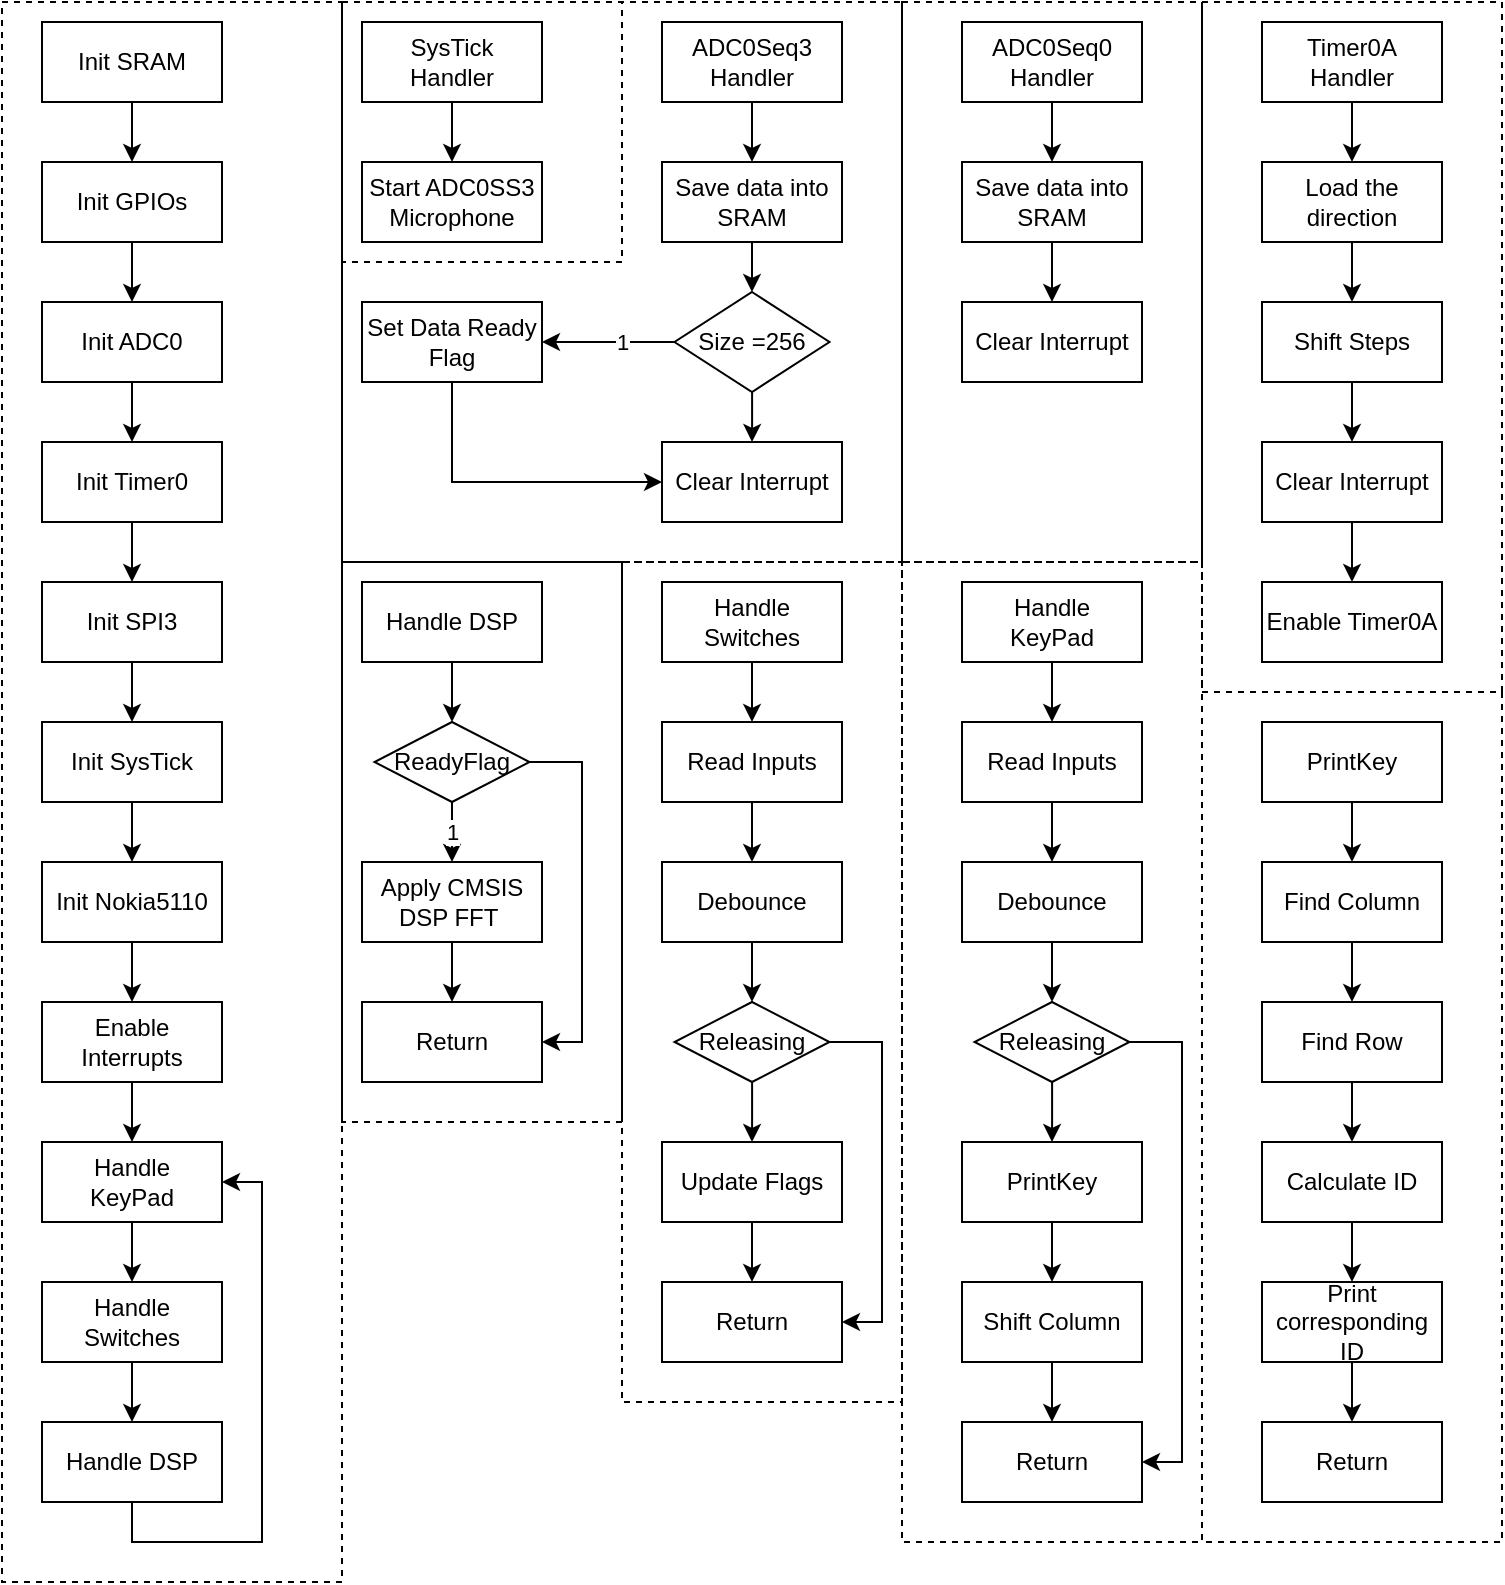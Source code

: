 <mxfile version="16.4.2" type="device"><diagram id="PGXx2PeJQNIWU6TPqvMB" name="Page-1"><mxGraphModel dx="1038" dy="579" grid="1" gridSize="10" guides="1" tooltips="1" connect="1" arrows="1" fold="1" page="1" pageScale="1" pageWidth="827" pageHeight="1169" math="0" shadow="0"><root><mxCell id="0"/><mxCell id="1" parent="0"/><mxCell id="sniQD_dFujfMVxcweONA-14" style="edgeStyle=orthogonalEdgeStyle;rounded=0;orthogonalLoop=1;jettySize=auto;html=1;entryX=0.5;entryY=0;entryDx=0;entryDy=0;" edge="1" parent="1" source="sniQD_dFujfMVxcweONA-1" target="sniQD_dFujfMVxcweONA-2"><mxGeometry relative="1" as="geometry"/></mxCell><mxCell id="sniQD_dFujfMVxcweONA-1" value="Init SRAM" style="rounded=0;whiteSpace=wrap;html=1;" vertex="1" parent="1"><mxGeometry x="20" y="10" width="90" height="40" as="geometry"/></mxCell><mxCell id="sniQD_dFujfMVxcweONA-15" style="edgeStyle=orthogonalEdgeStyle;rounded=0;orthogonalLoop=1;jettySize=auto;html=1;entryX=0.5;entryY=0;entryDx=0;entryDy=0;" edge="1" parent="1" source="sniQD_dFujfMVxcweONA-2" target="sniQD_dFujfMVxcweONA-3"><mxGeometry relative="1" as="geometry"/></mxCell><mxCell id="sniQD_dFujfMVxcweONA-2" value="Init GPIOs" style="rounded=0;whiteSpace=wrap;html=1;" vertex="1" parent="1"><mxGeometry x="20" y="80" width="90" height="40" as="geometry"/></mxCell><mxCell id="sniQD_dFujfMVxcweONA-16" style="edgeStyle=orthogonalEdgeStyle;rounded=0;orthogonalLoop=1;jettySize=auto;html=1;entryX=0.5;entryY=0;entryDx=0;entryDy=0;" edge="1" parent="1" source="sniQD_dFujfMVxcweONA-3" target="sniQD_dFujfMVxcweONA-4"><mxGeometry relative="1" as="geometry"/></mxCell><mxCell id="sniQD_dFujfMVxcweONA-3" value="Init ADC0" style="rounded=0;whiteSpace=wrap;html=1;" vertex="1" parent="1"><mxGeometry x="20" y="150" width="90" height="40" as="geometry"/></mxCell><mxCell id="sniQD_dFujfMVxcweONA-17" style="edgeStyle=orthogonalEdgeStyle;rounded=0;orthogonalLoop=1;jettySize=auto;html=1;entryX=0.5;entryY=0;entryDx=0;entryDy=0;" edge="1" parent="1" source="sniQD_dFujfMVxcweONA-4" target="sniQD_dFujfMVxcweONA-5"><mxGeometry relative="1" as="geometry"/></mxCell><mxCell id="sniQD_dFujfMVxcweONA-4" value="Init Timer0" style="rounded=0;whiteSpace=wrap;html=1;" vertex="1" parent="1"><mxGeometry x="20" y="220" width="90" height="40" as="geometry"/></mxCell><mxCell id="sniQD_dFujfMVxcweONA-18" style="edgeStyle=orthogonalEdgeStyle;rounded=0;orthogonalLoop=1;jettySize=auto;html=1;entryX=0.5;entryY=0;entryDx=0;entryDy=0;" edge="1" parent="1" source="sniQD_dFujfMVxcweONA-5" target="sniQD_dFujfMVxcweONA-6"><mxGeometry relative="1" as="geometry"/></mxCell><mxCell id="sniQD_dFujfMVxcweONA-5" value="Init SPI3" style="rounded=0;whiteSpace=wrap;html=1;" vertex="1" parent="1"><mxGeometry x="20" y="290" width="90" height="40" as="geometry"/></mxCell><mxCell id="sniQD_dFujfMVxcweONA-19" style="edgeStyle=orthogonalEdgeStyle;rounded=0;orthogonalLoop=1;jettySize=auto;html=1;entryX=0.5;entryY=0;entryDx=0;entryDy=0;" edge="1" parent="1" source="sniQD_dFujfMVxcweONA-6" target="sniQD_dFujfMVxcweONA-7"><mxGeometry relative="1" as="geometry"/></mxCell><mxCell id="sniQD_dFujfMVxcweONA-6" value="Init SysTick" style="rounded=0;whiteSpace=wrap;html=1;" vertex="1" parent="1"><mxGeometry x="20" y="360" width="90" height="40" as="geometry"/></mxCell><mxCell id="sniQD_dFujfMVxcweONA-20" style="edgeStyle=orthogonalEdgeStyle;rounded=0;orthogonalLoop=1;jettySize=auto;html=1;entryX=0.5;entryY=0;entryDx=0;entryDy=0;" edge="1" parent="1" source="sniQD_dFujfMVxcweONA-7" target="sniQD_dFujfMVxcweONA-8"><mxGeometry relative="1" as="geometry"/></mxCell><mxCell id="sniQD_dFujfMVxcweONA-7" value="Init Nokia5110" style="rounded=0;whiteSpace=wrap;html=1;" vertex="1" parent="1"><mxGeometry x="20" y="430" width="90" height="40" as="geometry"/></mxCell><mxCell id="sniQD_dFujfMVxcweONA-21" style="edgeStyle=orthogonalEdgeStyle;rounded=0;orthogonalLoop=1;jettySize=auto;html=1;entryX=0.5;entryY=0;entryDx=0;entryDy=0;" edge="1" parent="1" source="sniQD_dFujfMVxcweONA-8" target="sniQD_dFujfMVxcweONA-9"><mxGeometry relative="1" as="geometry"/></mxCell><mxCell id="sniQD_dFujfMVxcweONA-8" value="Enable Interrupts" style="rounded=0;whiteSpace=wrap;html=1;" vertex="1" parent="1"><mxGeometry x="20" y="500" width="90" height="40" as="geometry"/></mxCell><mxCell id="sniQD_dFujfMVxcweONA-22" style="edgeStyle=orthogonalEdgeStyle;rounded=0;orthogonalLoop=1;jettySize=auto;html=1;entryX=0.5;entryY=0;entryDx=0;entryDy=0;" edge="1" parent="1" source="sniQD_dFujfMVxcweONA-9" target="sniQD_dFujfMVxcweONA-10"><mxGeometry relative="1" as="geometry"/></mxCell><mxCell id="sniQD_dFujfMVxcweONA-9" value="Handle &lt;br&gt;KeyPad" style="rounded=0;whiteSpace=wrap;html=1;" vertex="1" parent="1"><mxGeometry x="20" y="570" width="90" height="40" as="geometry"/></mxCell><mxCell id="sniQD_dFujfMVxcweONA-23" style="edgeStyle=orthogonalEdgeStyle;rounded=0;orthogonalLoop=1;jettySize=auto;html=1;entryX=0.5;entryY=0;entryDx=0;entryDy=0;" edge="1" parent="1" source="sniQD_dFujfMVxcweONA-10" target="sniQD_dFujfMVxcweONA-11"><mxGeometry relative="1" as="geometry"/></mxCell><mxCell id="sniQD_dFujfMVxcweONA-10" value="Handle &lt;br&gt;Switches" style="rounded=0;whiteSpace=wrap;html=1;" vertex="1" parent="1"><mxGeometry x="20" y="640" width="90" height="40" as="geometry"/></mxCell><mxCell id="sniQD_dFujfMVxcweONA-12" style="edgeStyle=orthogonalEdgeStyle;rounded=0;orthogonalLoop=1;jettySize=auto;html=1;" edge="1" parent="1" source="sniQD_dFujfMVxcweONA-11"><mxGeometry relative="1" as="geometry"><mxPoint x="110" y="590" as="targetPoint"/><Array as="points"><mxPoint x="65" y="770"/><mxPoint x="130" y="770"/><mxPoint x="130" y="590"/></Array></mxGeometry></mxCell><mxCell id="sniQD_dFujfMVxcweONA-11" value="Handle DSP" style="rounded=0;whiteSpace=wrap;html=1;" vertex="1" parent="1"><mxGeometry x="20" y="710" width="90" height="40" as="geometry"/></mxCell><mxCell id="sniQD_dFujfMVxcweONA-29" style="edgeStyle=orthogonalEdgeStyle;rounded=0;orthogonalLoop=1;jettySize=auto;html=1;entryX=0.5;entryY=0;entryDx=0;entryDy=0;" edge="1" parent="1" source="sniQD_dFujfMVxcweONA-24" target="sniQD_dFujfMVxcweONA-28"><mxGeometry relative="1" as="geometry"/></mxCell><mxCell id="sniQD_dFujfMVxcweONA-24" value="ADC0Seq3&lt;br&gt;Handler" style="rounded=0;whiteSpace=wrap;html=1;" vertex="1" parent="1"><mxGeometry x="330" y="10" width="90" height="40" as="geometry"/></mxCell><mxCell id="sniQD_dFujfMVxcweONA-27" style="edgeStyle=orthogonalEdgeStyle;rounded=0;orthogonalLoop=1;jettySize=auto;html=1;entryX=0.5;entryY=0;entryDx=0;entryDy=0;" edge="1" parent="1" source="sniQD_dFujfMVxcweONA-25" target="sniQD_dFujfMVxcweONA-26"><mxGeometry relative="1" as="geometry"/></mxCell><mxCell id="sniQD_dFujfMVxcweONA-25" value="SysTick &lt;br&gt;Handler" style="rounded=0;whiteSpace=wrap;html=1;" vertex="1" parent="1"><mxGeometry x="180" y="10" width="90" height="40" as="geometry"/></mxCell><mxCell id="sniQD_dFujfMVxcweONA-26" value="Start ADC0SS3&lt;br&gt;Microphone" style="rounded=0;whiteSpace=wrap;html=1;" vertex="1" parent="1"><mxGeometry x="180" y="80" width="90" height="40" as="geometry"/></mxCell><mxCell id="sniQD_dFujfMVxcweONA-31" style="edgeStyle=orthogonalEdgeStyle;rounded=0;orthogonalLoop=1;jettySize=auto;html=1;entryX=0.5;entryY=0;entryDx=0;entryDy=0;" edge="1" parent="1" source="sniQD_dFujfMVxcweONA-28" target="sniQD_dFujfMVxcweONA-30"><mxGeometry relative="1" as="geometry"/></mxCell><mxCell id="sniQD_dFujfMVxcweONA-28" value="Save data into SRAM" style="rounded=0;whiteSpace=wrap;html=1;" vertex="1" parent="1"><mxGeometry x="330" y="80" width="90" height="40" as="geometry"/></mxCell><mxCell id="sniQD_dFujfMVxcweONA-33" style="edgeStyle=orthogonalEdgeStyle;rounded=0;orthogonalLoop=1;jettySize=auto;html=1;entryX=0.5;entryY=0;entryDx=0;entryDy=0;" edge="1" parent="1" source="sniQD_dFujfMVxcweONA-30" target="sniQD_dFujfMVxcweONA-32"><mxGeometry relative="1" as="geometry"/></mxCell><mxCell id="sniQD_dFujfMVxcweONA-35" value="1" style="edgeStyle=orthogonalEdgeStyle;rounded=0;orthogonalLoop=1;jettySize=auto;html=1;entryX=1;entryY=0.5;entryDx=0;entryDy=0;" edge="1" parent="1" source="sniQD_dFujfMVxcweONA-30" target="sniQD_dFujfMVxcweONA-34"><mxGeometry x="-0.207" relative="1" as="geometry"><mxPoint as="offset"/></mxGeometry></mxCell><mxCell id="sniQD_dFujfMVxcweONA-30" value="Size =256" style="rhombus;whiteSpace=wrap;html=1;" vertex="1" parent="1"><mxGeometry x="336.25" y="145" width="77.5" height="50" as="geometry"/></mxCell><mxCell id="sniQD_dFujfMVxcweONA-32" value="Clear Interrupt" style="rounded=0;whiteSpace=wrap;html=1;" vertex="1" parent="1"><mxGeometry x="330" y="220" width="90" height="40" as="geometry"/></mxCell><mxCell id="sniQD_dFujfMVxcweONA-36" style="edgeStyle=orthogonalEdgeStyle;rounded=0;orthogonalLoop=1;jettySize=auto;html=1;entryX=0;entryY=0.5;entryDx=0;entryDy=0;" edge="1" parent="1" source="sniQD_dFujfMVxcweONA-34" target="sniQD_dFujfMVxcweONA-32"><mxGeometry relative="1" as="geometry"><Array as="points"><mxPoint x="225" y="240"/></Array></mxGeometry></mxCell><mxCell id="sniQD_dFujfMVxcweONA-34" value="Set Data Ready Flag" style="rounded=0;whiteSpace=wrap;html=1;" vertex="1" parent="1"><mxGeometry x="180" y="150" width="90" height="40" as="geometry"/></mxCell><mxCell id="sniQD_dFujfMVxcweONA-39" style="edgeStyle=orthogonalEdgeStyle;rounded=0;orthogonalLoop=1;jettySize=auto;html=1;entryX=0.5;entryY=0;entryDx=0;entryDy=0;" edge="1" parent="1" source="sniQD_dFujfMVxcweONA-37" target="sniQD_dFujfMVxcweONA-38"><mxGeometry relative="1" as="geometry"/></mxCell><mxCell id="sniQD_dFujfMVxcweONA-37" value="ADC0Seq0&lt;br&gt;Handler" style="rounded=0;whiteSpace=wrap;html=1;" vertex="1" parent="1"><mxGeometry x="480" y="10" width="90" height="40" as="geometry"/></mxCell><mxCell id="sniQD_dFujfMVxcweONA-41" style="edgeStyle=orthogonalEdgeStyle;rounded=0;orthogonalLoop=1;jettySize=auto;html=1;entryX=0.5;entryY=0;entryDx=0;entryDy=0;" edge="1" parent="1" source="sniQD_dFujfMVxcweONA-38" target="sniQD_dFujfMVxcweONA-40"><mxGeometry relative="1" as="geometry"/></mxCell><mxCell id="sniQD_dFujfMVxcweONA-38" value="Save data into SRAM" style="rounded=0;whiteSpace=wrap;html=1;" vertex="1" parent="1"><mxGeometry x="480" y="80" width="90" height="40" as="geometry"/></mxCell><mxCell id="sniQD_dFujfMVxcweONA-40" value="Clear Interrupt" style="rounded=0;whiteSpace=wrap;html=1;" vertex="1" parent="1"><mxGeometry x="480" y="150" width="90" height="40" as="geometry"/></mxCell><mxCell id="sniQD_dFujfMVxcweONA-44" style="edgeStyle=orthogonalEdgeStyle;rounded=0;orthogonalLoop=1;jettySize=auto;html=1;entryX=0.5;entryY=0;entryDx=0;entryDy=0;" edge="1" parent="1" source="sniQD_dFujfMVxcweONA-42" target="sniQD_dFujfMVxcweONA-43"><mxGeometry relative="1" as="geometry"/></mxCell><mxCell id="sniQD_dFujfMVxcweONA-42" value="Timer0A Handler" style="rounded=0;whiteSpace=wrap;html=1;" vertex="1" parent="1"><mxGeometry x="630" y="10" width="90" height="40" as="geometry"/></mxCell><mxCell id="sniQD_dFujfMVxcweONA-46" style="edgeStyle=orthogonalEdgeStyle;rounded=0;orthogonalLoop=1;jettySize=auto;html=1;entryX=0.5;entryY=0;entryDx=0;entryDy=0;" edge="1" parent="1" source="sniQD_dFujfMVxcweONA-43" target="sniQD_dFujfMVxcweONA-45"><mxGeometry relative="1" as="geometry"/></mxCell><mxCell id="sniQD_dFujfMVxcweONA-43" value="Load the direction" style="rounded=0;whiteSpace=wrap;html=1;" vertex="1" parent="1"><mxGeometry x="630" y="80" width="90" height="40" as="geometry"/></mxCell><mxCell id="sniQD_dFujfMVxcweONA-49" style="edgeStyle=orthogonalEdgeStyle;rounded=0;orthogonalLoop=1;jettySize=auto;html=1;entryX=0.5;entryY=0;entryDx=0;entryDy=0;" edge="1" parent="1" source="sniQD_dFujfMVxcweONA-45" target="sniQD_dFujfMVxcweONA-47"><mxGeometry relative="1" as="geometry"/></mxCell><mxCell id="sniQD_dFujfMVxcweONA-45" value="Shift Steps" style="rounded=0;whiteSpace=wrap;html=1;" vertex="1" parent="1"><mxGeometry x="630" y="150" width="90" height="40" as="geometry"/></mxCell><mxCell id="sniQD_dFujfMVxcweONA-50" style="edgeStyle=orthogonalEdgeStyle;rounded=0;orthogonalLoop=1;jettySize=auto;html=1;entryX=0.5;entryY=0;entryDx=0;entryDy=0;" edge="1" parent="1" source="sniQD_dFujfMVxcweONA-47" target="sniQD_dFujfMVxcweONA-48"><mxGeometry relative="1" as="geometry"/></mxCell><mxCell id="sniQD_dFujfMVxcweONA-47" value="Clear Interrupt" style="rounded=0;whiteSpace=wrap;html=1;" vertex="1" parent="1"><mxGeometry x="630" y="220" width="90" height="40" as="geometry"/></mxCell><mxCell id="sniQD_dFujfMVxcweONA-48" value="Enable Timer0A" style="rounded=0;whiteSpace=wrap;html=1;" vertex="1" parent="1"><mxGeometry x="630" y="290" width="90" height="40" as="geometry"/></mxCell><mxCell id="sniQD_dFujfMVxcweONA-53" style="edgeStyle=orthogonalEdgeStyle;rounded=0;orthogonalLoop=1;jettySize=auto;html=1;entryX=0.5;entryY=0;entryDx=0;entryDy=0;" edge="1" parent="1" source="sniQD_dFujfMVxcweONA-51" target="sniQD_dFujfMVxcweONA-56"><mxGeometry relative="1" as="geometry"><mxPoint x="225" y="360" as="targetPoint"/></mxGeometry></mxCell><mxCell id="sniQD_dFujfMVxcweONA-51" value="Handle DSP" style="rounded=0;whiteSpace=wrap;html=1;" vertex="1" parent="1"><mxGeometry x="180" y="290" width="90" height="40" as="geometry"/></mxCell><mxCell id="sniQD_dFujfMVxcweONA-55" value="1" style="edgeStyle=orthogonalEdgeStyle;rounded=0;orthogonalLoop=1;jettySize=auto;html=1;entryX=0.5;entryY=0;entryDx=0;entryDy=0;exitX=0.5;exitY=1;exitDx=0;exitDy=0;" edge="1" parent="1" source="sniQD_dFujfMVxcweONA-56" target="sniQD_dFujfMVxcweONA-54"><mxGeometry relative="1" as="geometry"><mxPoint x="225" y="400" as="sourcePoint"/></mxGeometry></mxCell><mxCell id="sniQD_dFujfMVxcweONA-59" style="edgeStyle=orthogonalEdgeStyle;rounded=0;orthogonalLoop=1;jettySize=auto;html=1;entryX=0.5;entryY=0;entryDx=0;entryDy=0;" edge="1" parent="1" source="sniQD_dFujfMVxcweONA-54" target="sniQD_dFujfMVxcweONA-58"><mxGeometry relative="1" as="geometry"/></mxCell><mxCell id="sniQD_dFujfMVxcweONA-54" value="Apply CMSIS DSP FFT&amp;nbsp;" style="rounded=0;whiteSpace=wrap;html=1;" vertex="1" parent="1"><mxGeometry x="180" y="430" width="90" height="40" as="geometry"/></mxCell><mxCell id="sniQD_dFujfMVxcweONA-60" style="edgeStyle=orthogonalEdgeStyle;rounded=0;orthogonalLoop=1;jettySize=auto;html=1;entryX=1;entryY=0.5;entryDx=0;entryDy=0;" edge="1" parent="1" source="sniQD_dFujfMVxcweONA-56" target="sniQD_dFujfMVxcweONA-58"><mxGeometry relative="1" as="geometry"><Array as="points"><mxPoint x="290" y="380"/><mxPoint x="290" y="520"/></Array></mxGeometry></mxCell><mxCell id="sniQD_dFujfMVxcweONA-56" value="ReadyFlag" style="rhombus;whiteSpace=wrap;html=1;" vertex="1" parent="1"><mxGeometry x="186.25" y="360" width="77.5" height="40" as="geometry"/></mxCell><mxCell id="sniQD_dFujfMVxcweONA-58" value="Return" style="rounded=0;whiteSpace=wrap;html=1;" vertex="1" parent="1"><mxGeometry x="180" y="500" width="90" height="40" as="geometry"/></mxCell><mxCell id="sniQD_dFujfMVxcweONA-63" style="edgeStyle=orthogonalEdgeStyle;rounded=0;orthogonalLoop=1;jettySize=auto;html=1;entryX=0.5;entryY=0;entryDx=0;entryDy=0;" edge="1" parent="1" source="sniQD_dFujfMVxcweONA-61" target="sniQD_dFujfMVxcweONA-62"><mxGeometry relative="1" as="geometry"/></mxCell><mxCell id="sniQD_dFujfMVxcweONA-61" value="Handle &lt;br&gt;Switches" style="rounded=0;whiteSpace=wrap;html=1;" vertex="1" parent="1"><mxGeometry x="330" y="290" width="90" height="40" as="geometry"/></mxCell><mxCell id="sniQD_dFujfMVxcweONA-65" style="edgeStyle=orthogonalEdgeStyle;rounded=0;orthogonalLoop=1;jettySize=auto;html=1;entryX=0.5;entryY=0;entryDx=0;entryDy=0;" edge="1" parent="1" source="sniQD_dFujfMVxcweONA-62" target="sniQD_dFujfMVxcweONA-64"><mxGeometry relative="1" as="geometry"/></mxCell><mxCell id="sniQD_dFujfMVxcweONA-62" value="Read Inputs" style="rounded=0;whiteSpace=wrap;html=1;" vertex="1" parent="1"><mxGeometry x="330" y="360" width="90" height="40" as="geometry"/></mxCell><mxCell id="sniQD_dFujfMVxcweONA-69" style="edgeStyle=orthogonalEdgeStyle;rounded=0;orthogonalLoop=1;jettySize=auto;html=1;entryX=0.5;entryY=0;entryDx=0;entryDy=0;" edge="1" parent="1" source="sniQD_dFujfMVxcweONA-64" target="sniQD_dFujfMVxcweONA-67"><mxGeometry relative="1" as="geometry"/></mxCell><mxCell id="sniQD_dFujfMVxcweONA-64" value="Debounce" style="rounded=0;whiteSpace=wrap;html=1;" vertex="1" parent="1"><mxGeometry x="330" y="430" width="90" height="40" as="geometry"/></mxCell><mxCell id="sniQD_dFujfMVxcweONA-70" style="edgeStyle=orthogonalEdgeStyle;rounded=0;orthogonalLoop=1;jettySize=auto;html=1;entryX=0.5;entryY=0;entryDx=0;entryDy=0;" edge="1" parent="1" source="sniQD_dFujfMVxcweONA-67" target="sniQD_dFujfMVxcweONA-68"><mxGeometry relative="1" as="geometry"/></mxCell><mxCell id="sniQD_dFujfMVxcweONA-72" style="edgeStyle=orthogonalEdgeStyle;rounded=0;orthogonalLoop=1;jettySize=auto;html=1;entryX=1;entryY=0.5;entryDx=0;entryDy=0;" edge="1" parent="1" source="sniQD_dFujfMVxcweONA-67" target="sniQD_dFujfMVxcweONA-71"><mxGeometry relative="1" as="geometry"><Array as="points"><mxPoint x="440" y="520"/><mxPoint x="440" y="660"/></Array></mxGeometry></mxCell><mxCell id="sniQD_dFujfMVxcweONA-67" value="Releasing" style="rhombus;whiteSpace=wrap;html=1;" vertex="1" parent="1"><mxGeometry x="336.25" y="500" width="77.5" height="40" as="geometry"/></mxCell><mxCell id="sniQD_dFujfMVxcweONA-73" style="edgeStyle=orthogonalEdgeStyle;rounded=0;orthogonalLoop=1;jettySize=auto;html=1;entryX=0.5;entryY=0;entryDx=0;entryDy=0;" edge="1" parent="1" source="sniQD_dFujfMVxcweONA-68" target="sniQD_dFujfMVxcweONA-71"><mxGeometry relative="1" as="geometry"/></mxCell><mxCell id="sniQD_dFujfMVxcweONA-68" value="Update Flags" style="rounded=0;whiteSpace=wrap;html=1;" vertex="1" parent="1"><mxGeometry x="330" y="570" width="90" height="40" as="geometry"/></mxCell><mxCell id="sniQD_dFujfMVxcweONA-71" value="Return" style="rounded=0;whiteSpace=wrap;html=1;" vertex="1" parent="1"><mxGeometry x="330" y="640" width="90" height="40" as="geometry"/></mxCell><mxCell id="sniQD_dFujfMVxcweONA-74" style="edgeStyle=orthogonalEdgeStyle;rounded=0;orthogonalLoop=1;jettySize=auto;html=1;entryX=0.5;entryY=0;entryDx=0;entryDy=0;" edge="1" parent="1" source="sniQD_dFujfMVxcweONA-75" target="sniQD_dFujfMVxcweONA-77"><mxGeometry relative="1" as="geometry"/></mxCell><mxCell id="sniQD_dFujfMVxcweONA-75" value="Handle &lt;br&gt;KeyPad" style="rounded=0;whiteSpace=wrap;html=1;" vertex="1" parent="1"><mxGeometry x="480" y="290" width="90" height="40" as="geometry"/></mxCell><mxCell id="sniQD_dFujfMVxcweONA-76" style="edgeStyle=orthogonalEdgeStyle;rounded=0;orthogonalLoop=1;jettySize=auto;html=1;entryX=0.5;entryY=0;entryDx=0;entryDy=0;" edge="1" parent="1" source="sniQD_dFujfMVxcweONA-77" target="sniQD_dFujfMVxcweONA-79"><mxGeometry relative="1" as="geometry"/></mxCell><mxCell id="sniQD_dFujfMVxcweONA-77" value="Read Inputs" style="rounded=0;whiteSpace=wrap;html=1;" vertex="1" parent="1"><mxGeometry x="480" y="360" width="90" height="40" as="geometry"/></mxCell><mxCell id="sniQD_dFujfMVxcweONA-78" style="edgeStyle=orthogonalEdgeStyle;rounded=0;orthogonalLoop=1;jettySize=auto;html=1;entryX=0.5;entryY=0;entryDx=0;entryDy=0;" edge="1" parent="1" source="sniQD_dFujfMVxcweONA-79" target="sniQD_dFujfMVxcweONA-82"><mxGeometry relative="1" as="geometry"/></mxCell><mxCell id="sniQD_dFujfMVxcweONA-79" value="Debounce" style="rounded=0;whiteSpace=wrap;html=1;" vertex="1" parent="1"><mxGeometry x="480" y="430" width="90" height="40" as="geometry"/></mxCell><mxCell id="sniQD_dFujfMVxcweONA-80" style="edgeStyle=orthogonalEdgeStyle;rounded=0;orthogonalLoop=1;jettySize=auto;html=1;entryX=0.5;entryY=0;entryDx=0;entryDy=0;" edge="1" parent="1" source="sniQD_dFujfMVxcweONA-82" target="sniQD_dFujfMVxcweONA-84"><mxGeometry relative="1" as="geometry"/></mxCell><mxCell id="sniQD_dFujfMVxcweONA-81" style="edgeStyle=orthogonalEdgeStyle;rounded=0;orthogonalLoop=1;jettySize=auto;html=1;entryX=1;entryY=0.5;entryDx=0;entryDy=0;" edge="1" parent="1" source="sniQD_dFujfMVxcweONA-82" target="sniQD_dFujfMVxcweONA-86"><mxGeometry relative="1" as="geometry"><Array as="points"><mxPoint x="590" y="520"/><mxPoint x="590" y="730"/></Array></mxGeometry></mxCell><mxCell id="sniQD_dFujfMVxcweONA-82" value="Releasing" style="rhombus;whiteSpace=wrap;html=1;" vertex="1" parent="1"><mxGeometry x="486.25" y="500" width="77.5" height="40" as="geometry"/></mxCell><mxCell id="sniQD_dFujfMVxcweONA-83" style="edgeStyle=orthogonalEdgeStyle;rounded=0;orthogonalLoop=1;jettySize=auto;html=1;entryX=0.5;entryY=0;entryDx=0;entryDy=0;" edge="1" parent="1" source="sniQD_dFujfMVxcweONA-84" target="sniQD_dFujfMVxcweONA-85"><mxGeometry relative="1" as="geometry"/></mxCell><mxCell id="sniQD_dFujfMVxcweONA-84" value="PrintKey" style="rounded=0;whiteSpace=wrap;html=1;" vertex="1" parent="1"><mxGeometry x="480" y="570" width="90" height="40" as="geometry"/></mxCell><mxCell id="sniQD_dFujfMVxcweONA-87" style="edgeStyle=orthogonalEdgeStyle;rounded=0;orthogonalLoop=1;jettySize=auto;html=1;entryX=0.5;entryY=0;entryDx=0;entryDy=0;" edge="1" parent="1" source="sniQD_dFujfMVxcweONA-85" target="sniQD_dFujfMVxcweONA-86"><mxGeometry relative="1" as="geometry"/></mxCell><mxCell id="sniQD_dFujfMVxcweONA-85" value="Shift Column" style="rounded=0;whiteSpace=wrap;html=1;" vertex="1" parent="1"><mxGeometry x="480" y="640" width="90" height="40" as="geometry"/></mxCell><mxCell id="sniQD_dFujfMVxcweONA-86" value="Return" style="rounded=0;whiteSpace=wrap;html=1;" vertex="1" parent="1"><mxGeometry x="480" y="710" width="90" height="40" as="geometry"/></mxCell><mxCell id="sniQD_dFujfMVxcweONA-94" style="edgeStyle=orthogonalEdgeStyle;rounded=0;orthogonalLoop=1;jettySize=auto;html=1;entryX=0.5;entryY=0;entryDx=0;entryDy=0;" edge="1" parent="1" source="sniQD_dFujfMVxcweONA-88" target="sniQD_dFujfMVxcweONA-89"><mxGeometry relative="1" as="geometry"/></mxCell><mxCell id="sniQD_dFujfMVxcweONA-88" value="PrintKey" style="rounded=0;whiteSpace=wrap;html=1;" vertex="1" parent="1"><mxGeometry x="630" y="360" width="90" height="40" as="geometry"/></mxCell><mxCell id="sniQD_dFujfMVxcweONA-95" style="edgeStyle=orthogonalEdgeStyle;rounded=0;orthogonalLoop=1;jettySize=auto;html=1;entryX=0.5;entryY=0;entryDx=0;entryDy=0;" edge="1" parent="1" source="sniQD_dFujfMVxcweONA-89" target="sniQD_dFujfMVxcweONA-90"><mxGeometry relative="1" as="geometry"/></mxCell><mxCell id="sniQD_dFujfMVxcweONA-89" value="Find Column" style="rounded=0;whiteSpace=wrap;html=1;" vertex="1" parent="1"><mxGeometry x="630" y="430" width="90" height="40" as="geometry"/></mxCell><mxCell id="sniQD_dFujfMVxcweONA-96" style="edgeStyle=orthogonalEdgeStyle;rounded=0;orthogonalLoop=1;jettySize=auto;html=1;entryX=0.5;entryY=0;entryDx=0;entryDy=0;" edge="1" parent="1" source="sniQD_dFujfMVxcweONA-90" target="sniQD_dFujfMVxcweONA-91"><mxGeometry relative="1" as="geometry"/></mxCell><mxCell id="sniQD_dFujfMVxcweONA-90" value="Find Row" style="rounded=0;whiteSpace=wrap;html=1;" vertex="1" parent="1"><mxGeometry x="630" y="500" width="90" height="40" as="geometry"/></mxCell><mxCell id="sniQD_dFujfMVxcweONA-97" style="edgeStyle=orthogonalEdgeStyle;rounded=0;orthogonalLoop=1;jettySize=auto;html=1;entryX=0.5;entryY=0;entryDx=0;entryDy=0;" edge="1" parent="1" source="sniQD_dFujfMVxcweONA-91" target="sniQD_dFujfMVxcweONA-93"><mxGeometry relative="1" as="geometry"/></mxCell><mxCell id="sniQD_dFujfMVxcweONA-91" value="Calculate ID" style="rounded=0;whiteSpace=wrap;html=1;" vertex="1" parent="1"><mxGeometry x="630" y="570" width="90" height="40" as="geometry"/></mxCell><mxCell id="sniQD_dFujfMVxcweONA-92" value="Return" style="rounded=0;whiteSpace=wrap;html=1;" vertex="1" parent="1"><mxGeometry x="630" y="710" width="90" height="40" as="geometry"/></mxCell><mxCell id="sniQD_dFujfMVxcweONA-98" style="edgeStyle=orthogonalEdgeStyle;rounded=0;orthogonalLoop=1;jettySize=auto;html=1;entryX=0.5;entryY=0;entryDx=0;entryDy=0;" edge="1" parent="1" source="sniQD_dFujfMVxcweONA-93" target="sniQD_dFujfMVxcweONA-92"><mxGeometry relative="1" as="geometry"/></mxCell><mxCell id="sniQD_dFujfMVxcweONA-93" value="Print corresponding ID" style="rounded=0;whiteSpace=wrap;html=1;" vertex="1" parent="1"><mxGeometry x="630" y="640" width="90" height="40" as="geometry"/></mxCell><mxCell id="sniQD_dFujfMVxcweONA-99" value="" style="rounded=0;whiteSpace=wrap;html=1;fillColor=none;dashed=1;" vertex="1" parent="1"><mxGeometry x="170" y="280" width="140" height="280" as="geometry"/></mxCell><mxCell id="sniQD_dFujfMVxcweONA-100" value="" style="rounded=0;whiteSpace=wrap;html=1;fillColor=none;dashed=1;" vertex="1" parent="1"><mxGeometry x="310" y="280" width="140" height="420" as="geometry"/></mxCell><mxCell id="sniQD_dFujfMVxcweONA-101" value="" style="rounded=0;whiteSpace=wrap;html=1;fillColor=none;dashed=1;" vertex="1" parent="1"><mxGeometry x="450" y="280" width="150" height="490" as="geometry"/></mxCell><mxCell id="sniQD_dFujfMVxcweONA-102" value="" style="rounded=0;whiteSpace=wrap;html=1;fillColor=none;dashed=1;" vertex="1" parent="1"><mxGeometry x="600" y="345" width="150" height="425" as="geometry"/></mxCell><mxCell id="sniQD_dFujfMVxcweONA-103" value="" style="rounded=0;whiteSpace=wrap;html=1;fillColor=none;dashed=1;strokeWidth=1;" vertex="1" parent="1"><mxGeometry x="600" width="150" height="345" as="geometry"/></mxCell><mxCell id="sniQD_dFujfMVxcweONA-104" value="" style="rounded=0;whiteSpace=wrap;html=1;fillColor=none;dashed=1;" vertex="1" parent="1"><mxGeometry x="170" width="140" height="130" as="geometry"/></mxCell><mxCell id="sniQD_dFujfMVxcweONA-105" value="" style="rounded=0;whiteSpace=wrap;html=1;fillColor=none;dashed=1;" vertex="1" parent="1"><mxGeometry x="170" width="280" height="280" as="geometry"/></mxCell><mxCell id="sniQD_dFujfMVxcweONA-106" value="" style="rounded=0;whiteSpace=wrap;html=1;fillColor=none;dashed=1;perimeterSpacing=0;strokeWidth=1;" vertex="1" parent="1"><mxGeometry x="450" width="150" height="280" as="geometry"/></mxCell><mxCell id="sniQD_dFujfMVxcweONA-107" value="" style="rounded=0;whiteSpace=wrap;html=1;fillColor=none;dashed=1;" vertex="1" parent="1"><mxGeometry width="170" height="790" as="geometry"/></mxCell></root></mxGraphModel></diagram></mxfile>